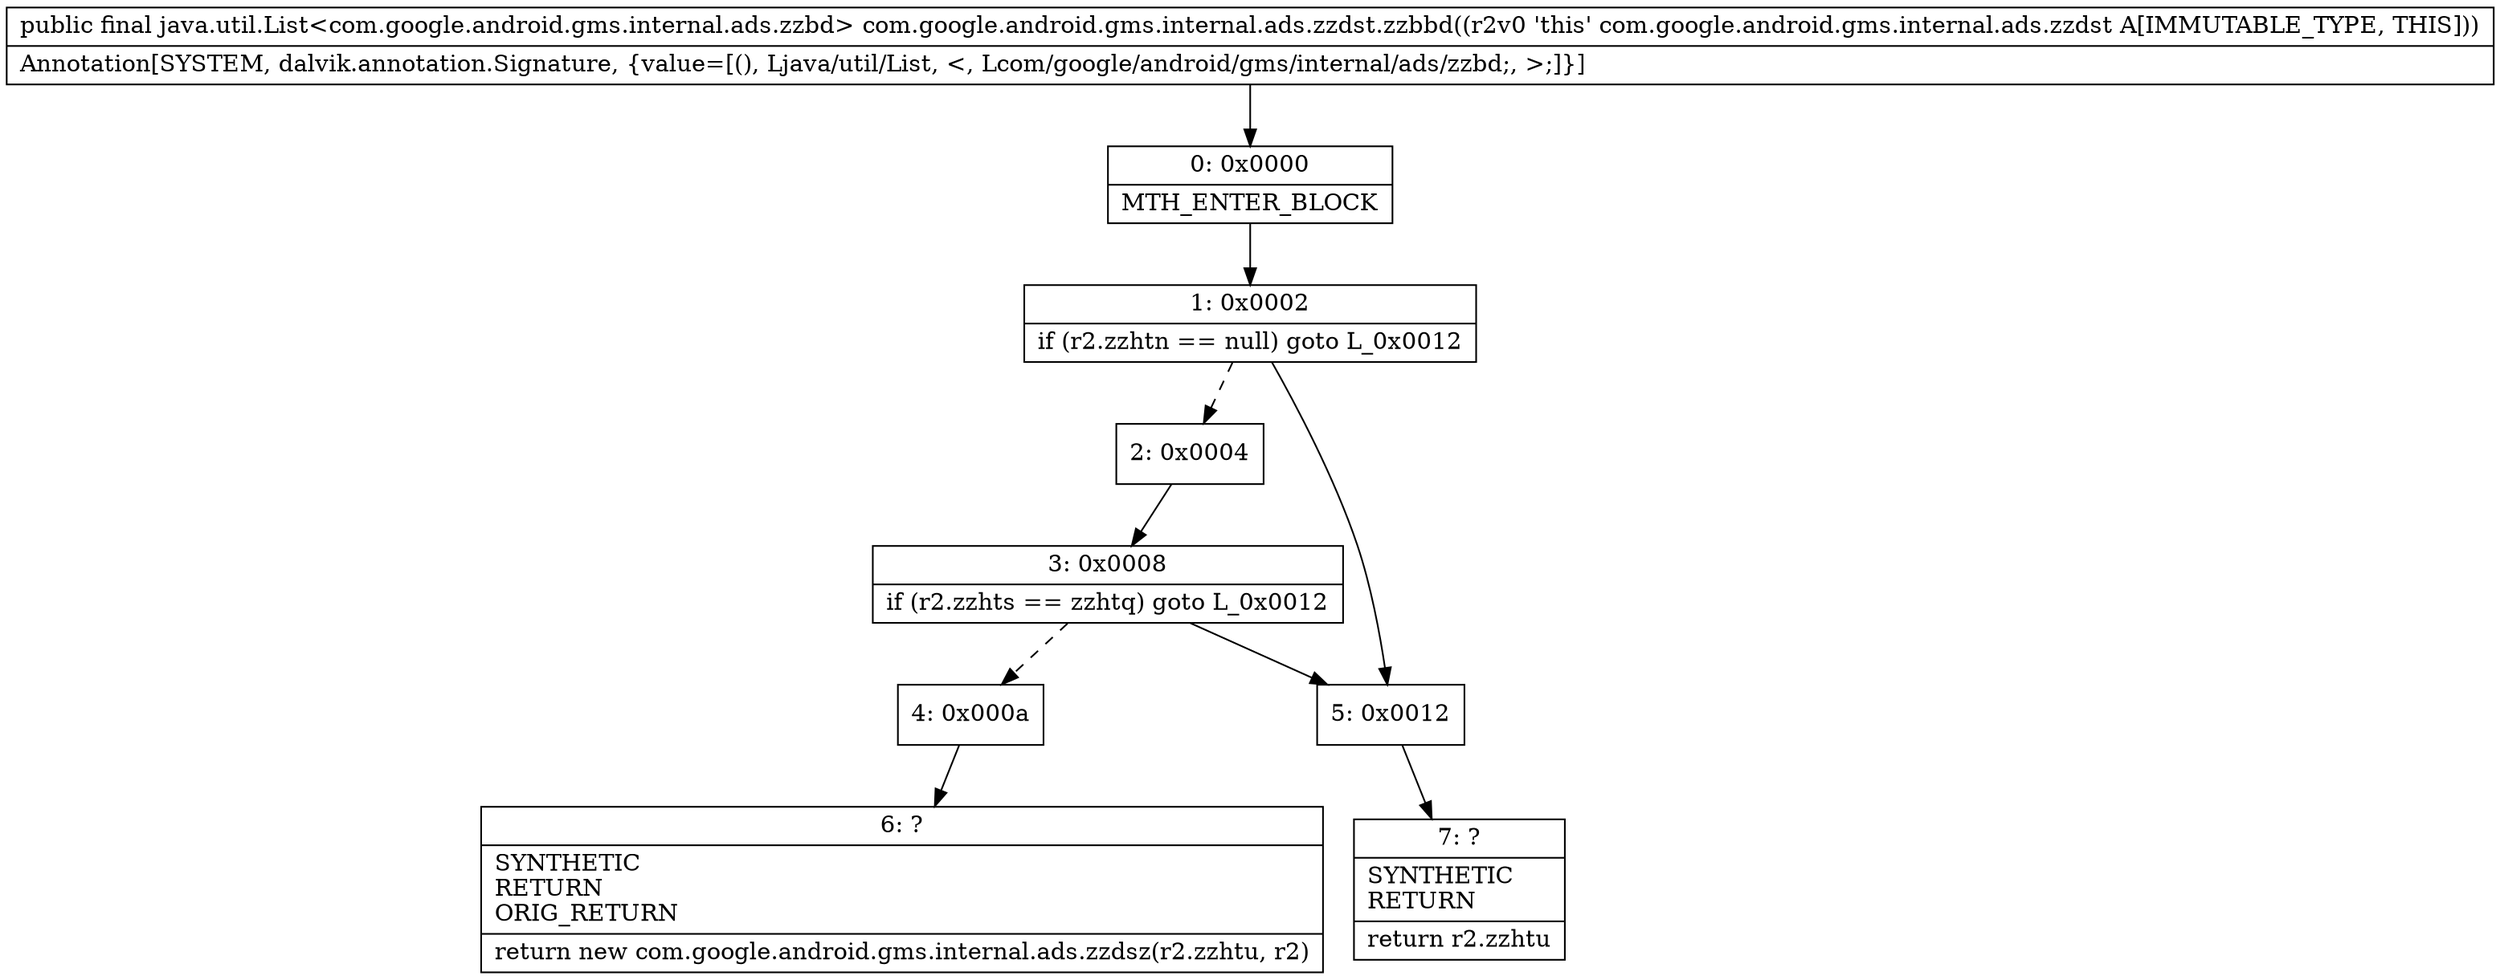 digraph "CFG forcom.google.android.gms.internal.ads.zzdst.zzbbd()Ljava\/util\/List;" {
Node_0 [shape=record,label="{0\:\ 0x0000|MTH_ENTER_BLOCK\l}"];
Node_1 [shape=record,label="{1\:\ 0x0002|if (r2.zzhtn == null) goto L_0x0012\l}"];
Node_2 [shape=record,label="{2\:\ 0x0004}"];
Node_3 [shape=record,label="{3\:\ 0x0008|if (r2.zzhts == zzhtq) goto L_0x0012\l}"];
Node_4 [shape=record,label="{4\:\ 0x000a}"];
Node_5 [shape=record,label="{5\:\ 0x0012}"];
Node_6 [shape=record,label="{6\:\ ?|SYNTHETIC\lRETURN\lORIG_RETURN\l|return new com.google.android.gms.internal.ads.zzdsz(r2.zzhtu, r2)\l}"];
Node_7 [shape=record,label="{7\:\ ?|SYNTHETIC\lRETURN\l|return r2.zzhtu\l}"];
MethodNode[shape=record,label="{public final java.util.List\<com.google.android.gms.internal.ads.zzbd\> com.google.android.gms.internal.ads.zzdst.zzbbd((r2v0 'this' com.google.android.gms.internal.ads.zzdst A[IMMUTABLE_TYPE, THIS]))  | Annotation[SYSTEM, dalvik.annotation.Signature, \{value=[(), Ljava\/util\/List, \<, Lcom\/google\/android\/gms\/internal\/ads\/zzbd;, \>;]\}]\l}"];
MethodNode -> Node_0;
Node_0 -> Node_1;
Node_1 -> Node_2[style=dashed];
Node_1 -> Node_5;
Node_2 -> Node_3;
Node_3 -> Node_4[style=dashed];
Node_3 -> Node_5;
Node_4 -> Node_6;
Node_5 -> Node_7;
}

